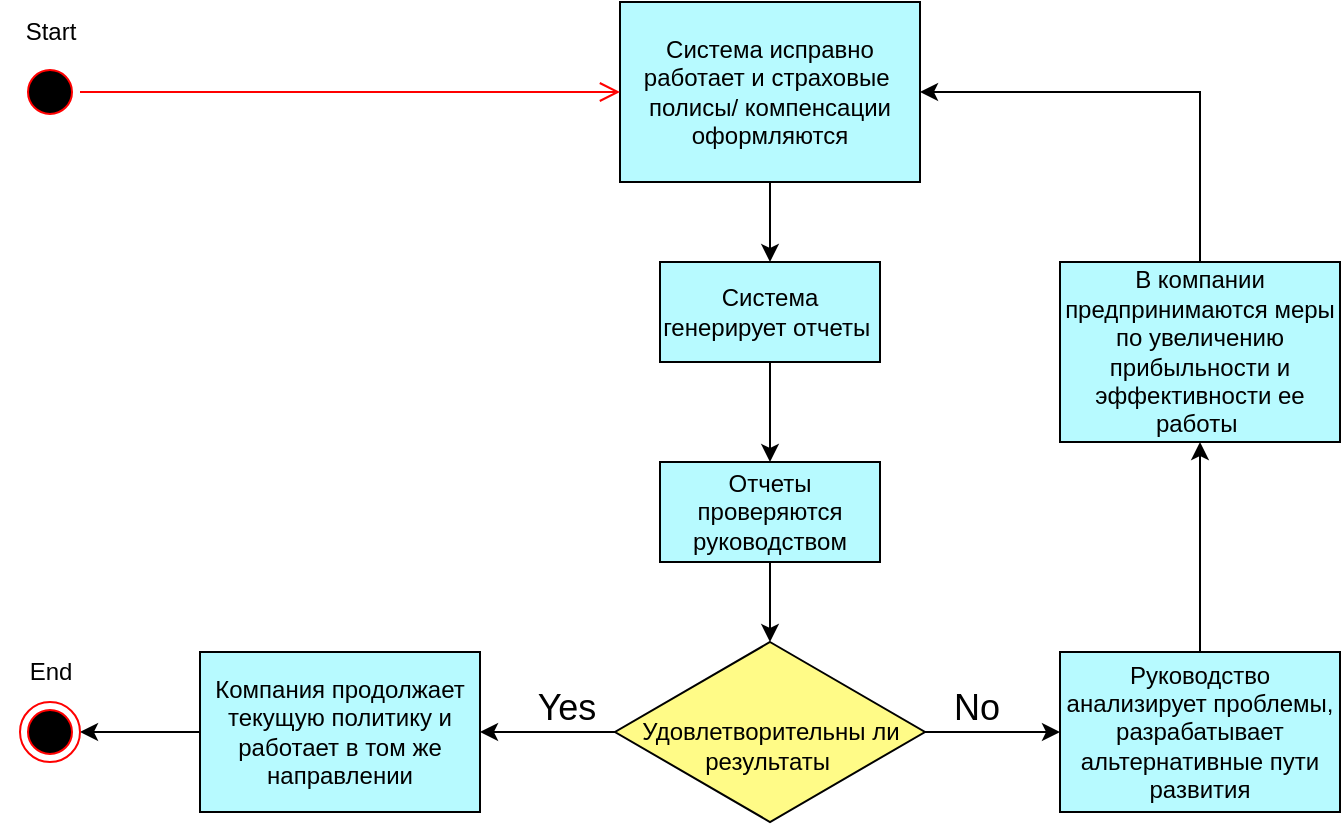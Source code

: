 <mxfile version="26.2.9">
  <diagram name="Page-1" id="Kzf7MEEWa-6GBh0mOAbA">
    <mxGraphModel dx="979" dy="516" grid="1" gridSize="10" guides="1" tooltips="1" connect="1" arrows="1" fold="1" page="1" pageScale="1" pageWidth="827" pageHeight="1169" math="0" shadow="0">
      <root>
        <mxCell id="0" />
        <mxCell id="1" parent="0" />
        <mxCell id="c2U-mr6y9Jk8_JyGXo_v-6" value="" style="edgeStyle=orthogonalEdgeStyle;rounded=0;orthogonalLoop=1;jettySize=auto;html=1;" edge="1" parent="1" source="c2U-mr6y9Jk8_JyGXo_v-1" target="c2U-mr6y9Jk8_JyGXo_v-5">
          <mxGeometry relative="1" as="geometry" />
        </mxCell>
        <mxCell id="c2U-mr6y9Jk8_JyGXo_v-1" value="Система исправно работает и страховые&amp;nbsp; полисы/ компенсации оформляются" style="rounded=0;whiteSpace=wrap;html=1;fillColor=#B7FAFF;" vertex="1" parent="1">
          <mxGeometry x="310" y="80" width="150" height="90" as="geometry" />
        </mxCell>
        <mxCell id="c2U-mr6y9Jk8_JyGXo_v-2" value="" style="ellipse;html=1;shape=startState;fillColor=#000000;strokeColor=#ff0000;" vertex="1" parent="1">
          <mxGeometry x="10" y="110" width="30" height="30" as="geometry" />
        </mxCell>
        <mxCell id="c2U-mr6y9Jk8_JyGXo_v-3" value="" style="edgeStyle=orthogonalEdgeStyle;html=1;verticalAlign=bottom;endArrow=open;endSize=8;strokeColor=#ff0000;rounded=0;entryX=0;entryY=0.5;entryDx=0;entryDy=0;" edge="1" source="c2U-mr6y9Jk8_JyGXo_v-2" parent="1" target="c2U-mr6y9Jk8_JyGXo_v-1">
          <mxGeometry relative="1" as="geometry">
            <mxPoint x="165" y="200" as="targetPoint" />
          </mxGeometry>
        </mxCell>
        <mxCell id="c2U-mr6y9Jk8_JyGXo_v-4" value="Start" style="text;html=1;align=center;verticalAlign=middle;resizable=0;points=[];autosize=1;strokeColor=none;fillColor=none;" vertex="1" parent="1">
          <mxGeometry y="80" width="50" height="30" as="geometry" />
        </mxCell>
        <mxCell id="c2U-mr6y9Jk8_JyGXo_v-8" value="" style="edgeStyle=orthogonalEdgeStyle;rounded=0;orthogonalLoop=1;jettySize=auto;html=1;" edge="1" parent="1" source="c2U-mr6y9Jk8_JyGXo_v-5" target="c2U-mr6y9Jk8_JyGXo_v-7">
          <mxGeometry relative="1" as="geometry" />
        </mxCell>
        <mxCell id="c2U-mr6y9Jk8_JyGXo_v-5" value="Система генерирует отчеты&amp;nbsp;" style="html=1;whiteSpace=wrap;fillColor=#B7FAFF;" vertex="1" parent="1">
          <mxGeometry x="330" y="210" width="110" height="50" as="geometry" />
        </mxCell>
        <mxCell id="c2U-mr6y9Jk8_JyGXo_v-10" value="" style="edgeStyle=orthogonalEdgeStyle;rounded=0;orthogonalLoop=1;jettySize=auto;html=1;" edge="1" parent="1" source="c2U-mr6y9Jk8_JyGXo_v-7" target="c2U-mr6y9Jk8_JyGXo_v-9">
          <mxGeometry relative="1" as="geometry" />
        </mxCell>
        <mxCell id="c2U-mr6y9Jk8_JyGXo_v-7" value="Отчеты проверяются руководством" style="html=1;whiteSpace=wrap;fillColor=#B7FAFF;" vertex="1" parent="1">
          <mxGeometry x="330" y="310" width="110" height="50" as="geometry" />
        </mxCell>
        <mxCell id="c2U-mr6y9Jk8_JyGXo_v-13" value="" style="edgeStyle=orthogonalEdgeStyle;rounded=0;orthogonalLoop=1;jettySize=auto;html=1;" edge="1" parent="1" source="c2U-mr6y9Jk8_JyGXo_v-9" target="c2U-mr6y9Jk8_JyGXo_v-12">
          <mxGeometry relative="1" as="geometry" />
        </mxCell>
        <mxCell id="c2U-mr6y9Jk8_JyGXo_v-15" value="" style="edgeStyle=orthogonalEdgeStyle;rounded=0;orthogonalLoop=1;jettySize=auto;html=1;" edge="1" parent="1" source="c2U-mr6y9Jk8_JyGXo_v-9" target="c2U-mr6y9Jk8_JyGXo_v-14">
          <mxGeometry relative="1" as="geometry" />
        </mxCell>
        <mxCell id="c2U-mr6y9Jk8_JyGXo_v-9" value="&lt;div&gt;&lt;br&gt;&lt;/div&gt;Удовлетворительны ли результаты&amp;nbsp;" style="rhombus;whiteSpace=wrap;html=1;fillColor=#FFFB87;" vertex="1" parent="1">
          <mxGeometry x="307.5" y="400" width="155" height="90" as="geometry" />
        </mxCell>
        <mxCell id="c2U-mr6y9Jk8_JyGXo_v-26" style="edgeStyle=orthogonalEdgeStyle;rounded=0;orthogonalLoop=1;jettySize=auto;html=1;" edge="1" parent="1" source="c2U-mr6y9Jk8_JyGXo_v-12" target="c2U-mr6y9Jk8_JyGXo_v-24">
          <mxGeometry relative="1" as="geometry" />
        </mxCell>
        <mxCell id="c2U-mr6y9Jk8_JyGXo_v-12" value="Компания продолжает текущую политику и работает в том же направлении" style="whiteSpace=wrap;html=1;fillColor=#B7FAFF;" vertex="1" parent="1">
          <mxGeometry x="100" y="405" width="140" height="80" as="geometry" />
        </mxCell>
        <mxCell id="c2U-mr6y9Jk8_JyGXo_v-22" value="" style="edgeStyle=orthogonalEdgeStyle;rounded=0;orthogonalLoop=1;jettySize=auto;html=1;" edge="1" parent="1" source="c2U-mr6y9Jk8_JyGXo_v-14" target="c2U-mr6y9Jk8_JyGXo_v-21">
          <mxGeometry relative="1" as="geometry" />
        </mxCell>
        <mxCell id="c2U-mr6y9Jk8_JyGXo_v-14" value="Руководство анализирует проблемы, разрабатывает альтернативные пути развития" style="whiteSpace=wrap;html=1;fillColor=#B7FAFF;" vertex="1" parent="1">
          <mxGeometry x="530" y="405" width="140" height="80" as="geometry" />
        </mxCell>
        <mxCell id="c2U-mr6y9Jk8_JyGXo_v-16" value="&lt;font style=&quot;font-size: 18px;&quot;&gt;Yes&lt;/font&gt;" style="text;html=1;align=center;verticalAlign=middle;resizable=0;points=[];autosize=1;strokeColor=none;fillColor=none;" vertex="1" parent="1">
          <mxGeometry x="257.5" y="413" width="50" height="40" as="geometry" />
        </mxCell>
        <mxCell id="c2U-mr6y9Jk8_JyGXo_v-17" value="&lt;font style=&quot;font-size: 18px;&quot;&gt;No&lt;/font&gt;" style="text;html=1;align=center;verticalAlign=middle;resizable=0;points=[];autosize=1;strokeColor=none;fillColor=none;" vertex="1" parent="1">
          <mxGeometry x="462.5" y="413" width="50" height="40" as="geometry" />
        </mxCell>
        <mxCell id="c2U-mr6y9Jk8_JyGXo_v-23" style="edgeStyle=orthogonalEdgeStyle;rounded=0;orthogonalLoop=1;jettySize=auto;html=1;entryX=1;entryY=0.5;entryDx=0;entryDy=0;" edge="1" parent="1" source="c2U-mr6y9Jk8_JyGXo_v-21" target="c2U-mr6y9Jk8_JyGXo_v-1">
          <mxGeometry relative="1" as="geometry">
            <Array as="points">
              <mxPoint x="600" y="125" />
            </Array>
          </mxGeometry>
        </mxCell>
        <mxCell id="c2U-mr6y9Jk8_JyGXo_v-21" value="В компании предпринимаются меры по увеличению прибыльности и эффективности ее работы&amp;nbsp;" style="whiteSpace=wrap;html=1;fillColor=#B7FAFF;" vertex="1" parent="1">
          <mxGeometry x="530" y="210" width="140" height="90" as="geometry" />
        </mxCell>
        <mxCell id="c2U-mr6y9Jk8_JyGXo_v-24" value="" style="ellipse;html=1;shape=endState;fillColor=#000000;strokeColor=#ff0000;" vertex="1" parent="1">
          <mxGeometry x="10" y="430" width="30" height="30" as="geometry" />
        </mxCell>
        <mxCell id="c2U-mr6y9Jk8_JyGXo_v-25" value="End" style="text;html=1;align=center;verticalAlign=middle;resizable=0;points=[];autosize=1;strokeColor=none;fillColor=none;" vertex="1" parent="1">
          <mxGeometry x="5" y="400" width="40" height="30" as="geometry" />
        </mxCell>
      </root>
    </mxGraphModel>
  </diagram>
</mxfile>
